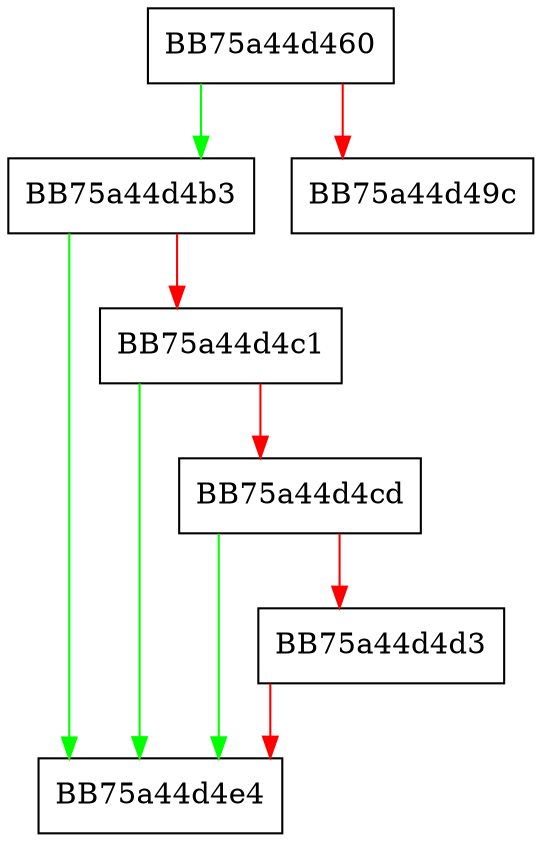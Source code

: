 digraph sort {
  node [shape="box"];
  graph [splines=ortho];
  BB75a44d460 -> BB75a44d4b3 [color="green"];
  BB75a44d460 -> BB75a44d49c [color="red"];
  BB75a44d4b3 -> BB75a44d4e4 [color="green"];
  BB75a44d4b3 -> BB75a44d4c1 [color="red"];
  BB75a44d4c1 -> BB75a44d4e4 [color="green"];
  BB75a44d4c1 -> BB75a44d4cd [color="red"];
  BB75a44d4cd -> BB75a44d4e4 [color="green"];
  BB75a44d4cd -> BB75a44d4d3 [color="red"];
  BB75a44d4d3 -> BB75a44d4e4 [color="red"];
}